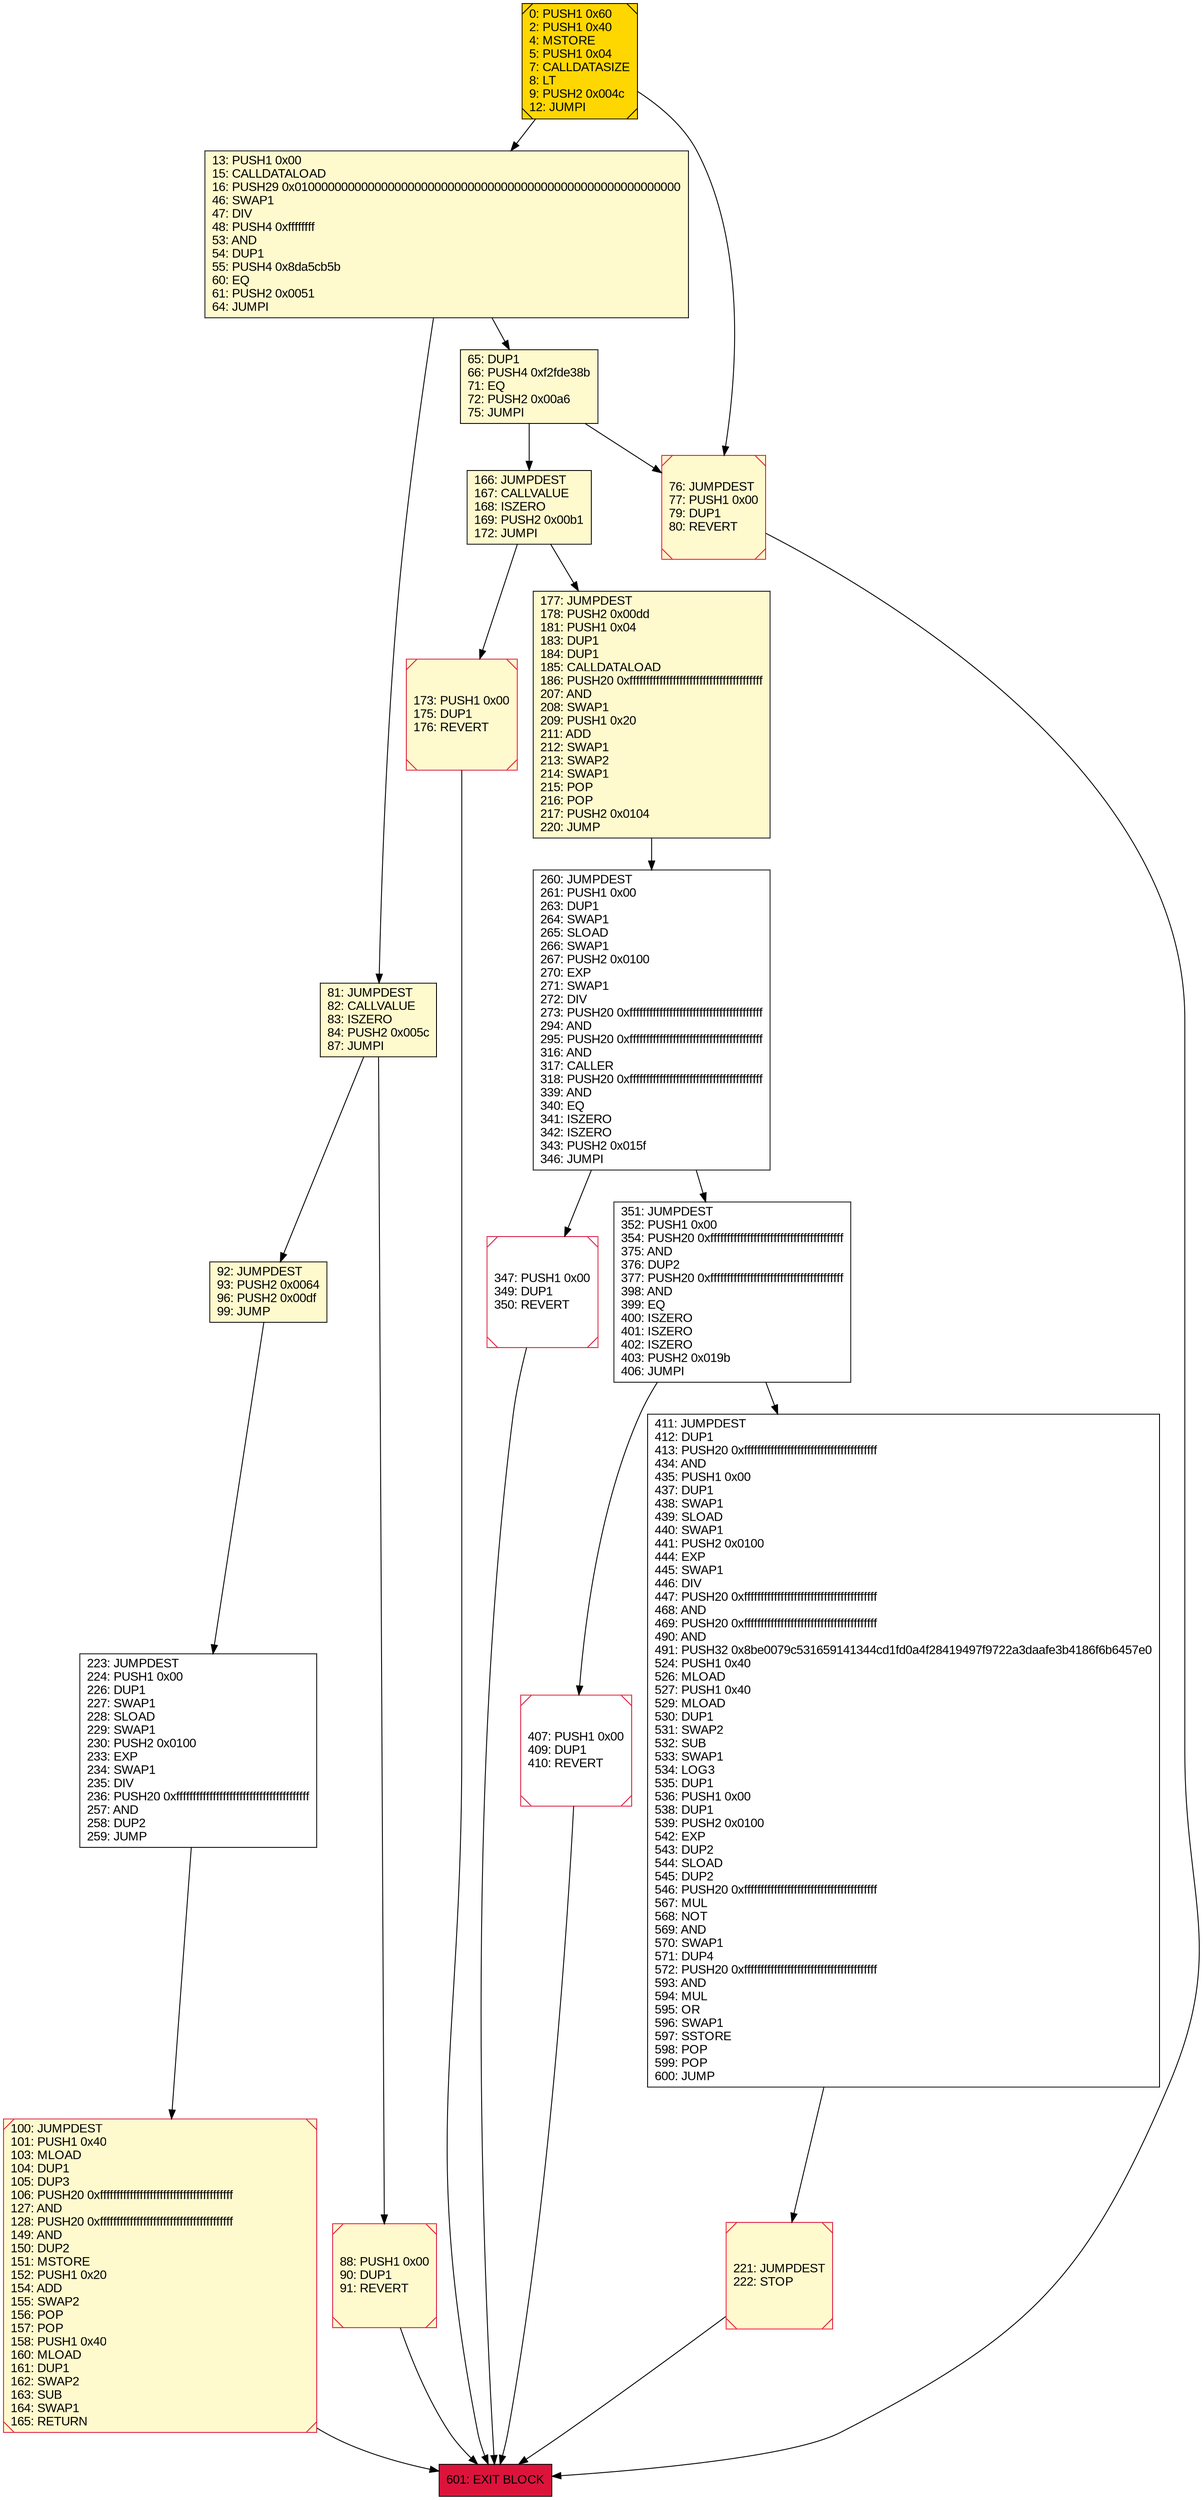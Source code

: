 digraph G {
bgcolor=transparent rankdir=UD;
node [shape=box style=filled color=black fillcolor=white fontname=arial fontcolor=black];
65 [label="65: DUP1\l66: PUSH4 0xf2fde38b\l71: EQ\l72: PUSH2 0x00a6\l75: JUMPI\l" fillcolor=lemonchiffon ];
0 [label="0: PUSH1 0x60\l2: PUSH1 0x40\l4: MSTORE\l5: PUSH1 0x04\l7: CALLDATASIZE\l8: LT\l9: PUSH2 0x004c\l12: JUMPI\l" fillcolor=lemonchiffon shape=Msquare fillcolor=gold ];
13 [label="13: PUSH1 0x00\l15: CALLDATALOAD\l16: PUSH29 0x0100000000000000000000000000000000000000000000000000000000\l46: SWAP1\l47: DIV\l48: PUSH4 0xffffffff\l53: AND\l54: DUP1\l55: PUSH4 0x8da5cb5b\l60: EQ\l61: PUSH2 0x0051\l64: JUMPI\l" fillcolor=lemonchiffon ];
166 [label="166: JUMPDEST\l167: CALLVALUE\l168: ISZERO\l169: PUSH2 0x00b1\l172: JUMPI\l" fillcolor=lemonchiffon ];
92 [label="92: JUMPDEST\l93: PUSH2 0x0064\l96: PUSH2 0x00df\l99: JUMP\l" fillcolor=lemonchiffon ];
76 [label="76: JUMPDEST\l77: PUSH1 0x00\l79: DUP1\l80: REVERT\l" fillcolor=lemonchiffon shape=Msquare color=crimson ];
223 [label="223: JUMPDEST\l224: PUSH1 0x00\l226: DUP1\l227: SWAP1\l228: SLOAD\l229: SWAP1\l230: PUSH2 0x0100\l233: EXP\l234: SWAP1\l235: DIV\l236: PUSH20 0xffffffffffffffffffffffffffffffffffffffff\l257: AND\l258: DUP2\l259: JUMP\l" ];
221 [label="221: JUMPDEST\l222: STOP\l" fillcolor=lemonchiffon shape=Msquare color=crimson ];
411 [label="411: JUMPDEST\l412: DUP1\l413: PUSH20 0xffffffffffffffffffffffffffffffffffffffff\l434: AND\l435: PUSH1 0x00\l437: DUP1\l438: SWAP1\l439: SLOAD\l440: SWAP1\l441: PUSH2 0x0100\l444: EXP\l445: SWAP1\l446: DIV\l447: PUSH20 0xffffffffffffffffffffffffffffffffffffffff\l468: AND\l469: PUSH20 0xffffffffffffffffffffffffffffffffffffffff\l490: AND\l491: PUSH32 0x8be0079c531659141344cd1fd0a4f28419497f9722a3daafe3b4186f6b6457e0\l524: PUSH1 0x40\l526: MLOAD\l527: PUSH1 0x40\l529: MLOAD\l530: DUP1\l531: SWAP2\l532: SUB\l533: SWAP1\l534: LOG3\l535: DUP1\l536: PUSH1 0x00\l538: DUP1\l539: PUSH2 0x0100\l542: EXP\l543: DUP2\l544: SLOAD\l545: DUP2\l546: PUSH20 0xffffffffffffffffffffffffffffffffffffffff\l567: MUL\l568: NOT\l569: AND\l570: SWAP1\l571: DUP4\l572: PUSH20 0xffffffffffffffffffffffffffffffffffffffff\l593: AND\l594: MUL\l595: OR\l596: SWAP1\l597: SSTORE\l598: POP\l599: POP\l600: JUMP\l" ];
173 [label="173: PUSH1 0x00\l175: DUP1\l176: REVERT\l" fillcolor=lemonchiffon shape=Msquare color=crimson ];
260 [label="260: JUMPDEST\l261: PUSH1 0x00\l263: DUP1\l264: SWAP1\l265: SLOAD\l266: SWAP1\l267: PUSH2 0x0100\l270: EXP\l271: SWAP1\l272: DIV\l273: PUSH20 0xffffffffffffffffffffffffffffffffffffffff\l294: AND\l295: PUSH20 0xffffffffffffffffffffffffffffffffffffffff\l316: AND\l317: CALLER\l318: PUSH20 0xffffffffffffffffffffffffffffffffffffffff\l339: AND\l340: EQ\l341: ISZERO\l342: ISZERO\l343: PUSH2 0x015f\l346: JUMPI\l" ];
81 [label="81: JUMPDEST\l82: CALLVALUE\l83: ISZERO\l84: PUSH2 0x005c\l87: JUMPI\l" fillcolor=lemonchiffon ];
177 [label="177: JUMPDEST\l178: PUSH2 0x00dd\l181: PUSH1 0x04\l183: DUP1\l184: DUP1\l185: CALLDATALOAD\l186: PUSH20 0xffffffffffffffffffffffffffffffffffffffff\l207: AND\l208: SWAP1\l209: PUSH1 0x20\l211: ADD\l212: SWAP1\l213: SWAP2\l214: SWAP1\l215: POP\l216: POP\l217: PUSH2 0x0104\l220: JUMP\l" fillcolor=lemonchiffon ];
407 [label="407: PUSH1 0x00\l409: DUP1\l410: REVERT\l" shape=Msquare color=crimson ];
100 [label="100: JUMPDEST\l101: PUSH1 0x40\l103: MLOAD\l104: DUP1\l105: DUP3\l106: PUSH20 0xffffffffffffffffffffffffffffffffffffffff\l127: AND\l128: PUSH20 0xffffffffffffffffffffffffffffffffffffffff\l149: AND\l150: DUP2\l151: MSTORE\l152: PUSH1 0x20\l154: ADD\l155: SWAP2\l156: POP\l157: POP\l158: PUSH1 0x40\l160: MLOAD\l161: DUP1\l162: SWAP2\l163: SUB\l164: SWAP1\l165: RETURN\l" fillcolor=lemonchiffon shape=Msquare color=crimson ];
601 [label="601: EXIT BLOCK\l" fillcolor=crimson ];
88 [label="88: PUSH1 0x00\l90: DUP1\l91: REVERT\l" fillcolor=lemonchiffon shape=Msquare color=crimson ];
347 [label="347: PUSH1 0x00\l349: DUP1\l350: REVERT\l" shape=Msquare color=crimson ];
351 [label="351: JUMPDEST\l352: PUSH1 0x00\l354: PUSH20 0xffffffffffffffffffffffffffffffffffffffff\l375: AND\l376: DUP2\l377: PUSH20 0xffffffffffffffffffffffffffffffffffffffff\l398: AND\l399: EQ\l400: ISZERO\l401: ISZERO\l402: ISZERO\l403: PUSH2 0x019b\l406: JUMPI\l" ];
81 -> 88;
351 -> 407;
65 -> 166;
76 -> 601;
221 -> 601;
351 -> 411;
173 -> 601;
166 -> 177;
223 -> 100;
88 -> 601;
411 -> 221;
92 -> 223;
347 -> 601;
166 -> 173;
65 -> 76;
13 -> 65;
0 -> 13;
100 -> 601;
0 -> 76;
407 -> 601;
260 -> 347;
260 -> 351;
13 -> 81;
81 -> 92;
177 -> 260;
}